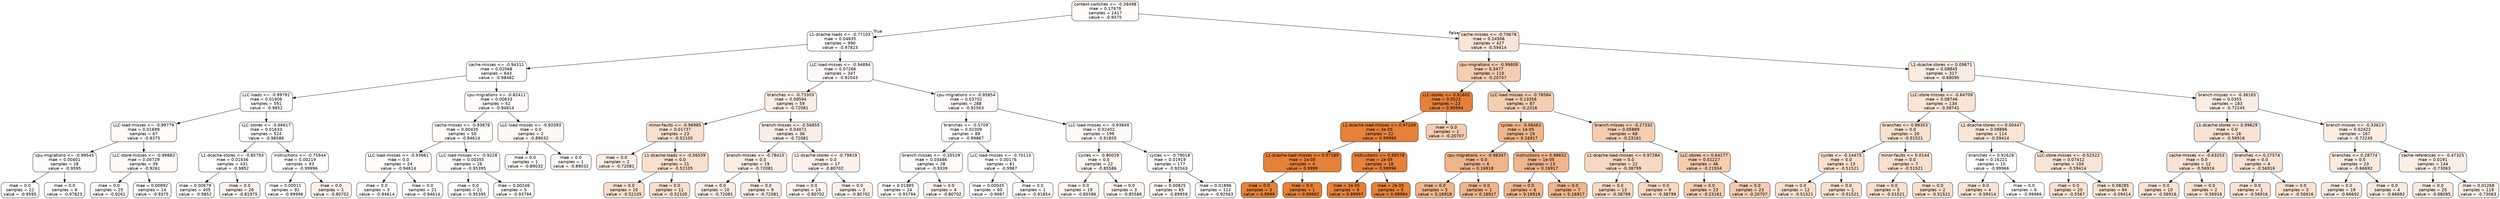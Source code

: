 digraph Tree {
node [shape=box, style="filled, rounded", color="black", fontname=helvetica] ;
edge [fontname=helvetica] ;
0 [label="context-switches <= -0.39498\nmae = 0.17679\nsamples = 1417\nvalue = -0.9375", fillcolor="#e5813908"] ;
1 [label="L1-dcache-loads <= -0.77103\nmae = 0.04835\nsamples = 990\nvalue = -0.97823", fillcolor="#e5813903"] ;
0 -> 1 [labeldistance=2.5, labelangle=45, headlabel="True"] ;
2 [label="cache-misses <= -0.94311\nmae = 0.02068\nsamples = 643\nvalue = -0.98482", fillcolor="#e5813902"] ;
1 -> 2 ;
3 [label="LLC-loads <= -0.99791\nmae = 0.01906\nsamples = 591\nvalue = -0.9852", fillcolor="#e5813902"] ;
2 -> 3 ;
4 [label="LLC-load-misses <= -0.99779\nmae = 0.01699\nsamples = 67\nvalue = -0.9375", fillcolor="#e5813908"] ;
3 -> 4 ;
5 [label="cpu-migrations <= -0.99545\nmae = 0.00401\nsamples = 28\nvalue = -0.9595", fillcolor="#e5813905"] ;
4 -> 5 ;
6 [label="mae = 0.0\nsamples = 22\nvalue = -0.9595", fillcolor="#e5813905"] ;
5 -> 6 ;
7 [label="mae = 0.0\nsamples = 6\nvalue = -0.97823", fillcolor="#e5813903"] ;
5 -> 7 ;
8 [label="LLC-store-misses <= -0.99883\nmae = 0.00729\nsamples = 39\nvalue = -0.9261", fillcolor="#e5813909"] ;
4 -> 8 ;
9 [label="mae = 0.0\nsamples = 25\nvalue = -0.9261", fillcolor="#e5813909"] ;
8 -> 9 ;
10 [label="mae = 0.00892\nsamples = 14\nvalue = -0.9375", fillcolor="#e5813908"] ;
8 -> 10 ;
11 [label="LLC-stores <= -0.66617\nmae = 0.01633\nsamples = 524\nvalue = -0.98586", fillcolor="#e5813902"] ;
3 -> 11 ;
12 [label="L1-dcache-stores <= -0.85793\nmae = 0.01636\nsamples = 431\nvalue = -0.9852", fillcolor="#e5813902"] ;
11 -> 12 ;
13 [label="mae = 0.00679\nsamples = 405\nvalue = -0.9852", fillcolor="#e5813902"] ;
12 -> 13 ;
14 [label="mae = 0.0\nsamples = 26\nvalue = -0.81975", fillcolor="#e5813917"] ;
12 -> 14 ;
15 [label="instructions <= -0.75944\nmae = 0.00219\nsamples = 93\nvalue = -0.99996", fillcolor="#e5813900"] ;
11 -> 15 ;
16 [label="mae = 0.00011\nsamples = 92\nvalue = -0.99996", fillcolor="#e5813900"] ;
15 -> 16 ;
17 [label="mae = 0.0\nsamples = 1\nvalue = -0.80702", fillcolor="#e5813919"] ;
15 -> 17 ;
18 [label="cpu-migrations <= -0.82411\nmae = 0.00633\nsamples = 52\nvalue = -0.94614", fillcolor="#e5813907"] ;
2 -> 18 ;
19 [label="cache-misses <= -0.93876\nmae = 0.00435\nsamples = 50\nvalue = -0.94614", fillcolor="#e5813907"] ;
18 -> 19 ;
20 [label="LLC-load-misses <= -0.93661\nmae = 0.0\nsamples = 24\nvalue = -0.94614", fillcolor="#e5813907"] ;
19 -> 20 ;
21 [label="mae = 0.0\nsamples = 3\nvalue = -0.94614", fillcolor="#e5813907"] ;
20 -> 21 ;
22 [label="mae = 0.0\nsamples = 21\nvalue = -0.94614", fillcolor="#e5813907"] ;
20 -> 22 ;
23 [label="LLC-load-misses <= -0.9228\nmae = 0.00355\nsamples = 26\nvalue = -0.95395", fillcolor="#e5813906"] ;
19 -> 23 ;
24 [label="mae = 0.0\nsamples = 21\nvalue = -0.95395", fillcolor="#e5813906"] ;
23 -> 24 ;
25 [label="mae = 0.00246\nsamples = 5\nvalue = -0.93794", fillcolor="#e5813908"] ;
23 -> 25 ;
26 [label="LLC-load-misses <= -0.92093\nmae = 0.0\nsamples = 2\nvalue = -0.89032", fillcolor="#e581390e"] ;
18 -> 26 ;
27 [label="mae = 0.0\nsamples = 1\nvalue = -0.89032", fillcolor="#e581390e"] ;
26 -> 27 ;
28 [label="mae = 0.0\nsamples = 1\nvalue = -0.89032", fillcolor="#e581390e"] ;
26 -> 28 ;
29 [label="LLC-load-misses <= -0.94894\nmae = 0.07266\nsamples = 347\nvalue = -0.92043", fillcolor="#e581390a"] ;
1 -> 29 ;
30 [label="branches <= -0.73303\nmae = 0.09594\nsamples = 59\nvalue = -0.72081", fillcolor="#e5813924"] ;
29 -> 30 ;
31 [label="minor-faults <= -0.96985\nmae = 0.01737\nsamples = 23\nvalue = -0.52105", fillcolor="#e581393d"] ;
30 -> 31 ;
32 [label="mae = 0.0\nsamples = 2\nvalue = -0.72081", fillcolor="#e5813924"] ;
31 -> 32 ;
33 [label="L1-dcache-loads <= -0.56539\nmae = 0.0\nsamples = 21\nvalue = -0.52105", fillcolor="#e581393d"] ;
31 -> 33 ;
34 [label="mae = 0.0\nsamples = 10\nvalue = -0.52105", fillcolor="#e581393d"] ;
33 -> 34 ;
35 [label="mae = 0.0\nsamples = 11\nvalue = -0.52105", fillcolor="#e581393d"] ;
33 -> 35 ;
36 [label="branch-misses <= -0.56855\nmae = 0.04071\nsamples = 36\nvalue = -0.72081", fillcolor="#e5813924"] ;
30 -> 36 ;
37 [label="branch-misses <= -0.78415\nmae = 0.0\nsamples = 19\nvalue = -0.72081", fillcolor="#e5813924"] ;
36 -> 37 ;
38 [label="mae = 0.0\nsamples = 10\nvalue = -0.72081", fillcolor="#e5813924"] ;
37 -> 38 ;
39 [label="mae = 0.0\nsamples = 9\nvalue = -0.72081", fillcolor="#e5813924"] ;
37 -> 39 ;
40 [label="L1-dcache-stores <= -0.79819\nmae = 0.0\nsamples = 17\nvalue = -0.80702", fillcolor="#e5813919"] ;
36 -> 40 ;
41 [label="mae = 0.0\nsamples = 14\nvalue = -0.80702", fillcolor="#e5813919"] ;
40 -> 41 ;
42 [label="mae = 0.0\nsamples = 3\nvalue = -0.80702", fillcolor="#e5813919"] ;
40 -> 42 ;
43 [label="cpu-migrations <= -0.95854\nmae = 0.03702\nsamples = 288\nvalue = -0.92563", fillcolor="#e5813909"] ;
29 -> 43 ;
44 [label="branches <= -0.5709\nmae = 0.02309\nsamples = 89\nvalue = -0.99867", fillcolor="#e5813900"] ;
43 -> 44 ;
45 [label="branch-misses <= -0.35529\nmae = 0.03486\nsamples = 28\nvalue = -0.9339", fillcolor="#e5813908"] ;
44 -> 45 ;
46 [label="mae = 0.01885\nsamples = 24\nvalue = -0.93794", fillcolor="#e5813908"] ;
45 -> 46 ;
47 [label="mae = 0.0\nsamples = 4\nvalue = -0.80702", fillcolor="#e5813919"] ;
45 -> 47 ;
48 [label="LLC-load-misses <= -0.70115\nmae = 0.00176\nsamples = 61\nvalue = -0.9987", fillcolor="#e5813900"] ;
44 -> 48 ;
49 [label="mae = 0.00045\nsamples = 60\nvalue = -0.9987", fillcolor="#e5813900"] ;
48 -> 49 ;
50 [label="mae = 0.0\nsamples = 1\nvalue = -0.91854", fillcolor="#e581390a"] ;
48 -> 50 ;
51 [label="LLC-load-misses <= -0.93849\nmae = 0.02402\nsamples = 199\nvalue = -0.91855", fillcolor="#e581390a"] ;
43 -> 51 ;
52 [label="cycles <= -0.80029\nmae = 0.0\nsamples = 22\nvalue = -0.85586", fillcolor="#e5813912"] ;
51 -> 52 ;
53 [label="mae = 0.0\nsamples = 19\nvalue = -0.85586", fillcolor="#e5813912"] ;
52 -> 53 ;
54 [label="mae = 0.0\nsamples = 3\nvalue = -0.85586", fillcolor="#e5813912"] ;
52 -> 54 ;
55 [label="cycles <= -0.79018\nmae = 0.01919\nsamples = 177\nvalue = -0.92043", fillcolor="#e581390a"] ;
51 -> 55 ;
56 [label="mae = 0.00825\nsamples = 65\nvalue = -0.89959", fillcolor="#e581390d"] ;
55 -> 56 ;
57 [label="mae = 0.01896\nsamples = 112\nvalue = -0.92563", fillcolor="#e5813909"] ;
55 -> 57 ;
58 [label="cache-misses <= -0.70678\nmae = 0.24506\nsamples = 427\nvalue = -0.59414", fillcolor="#e5813934"] ;
0 -> 58 [labeldistance=2.5, labelangle=-45, headlabel="False"] ;
59 [label="cpu-migrations <= -0.99808\nmae = 0.3477\nsamples = 110\nvalue = -0.20707", fillcolor="#e5813965"] ;
58 -> 59 ;
60 [label="LLC-stores <= 0.61602\nmae = 0.0525\nsamples = 23\nvalue = 0.99994", fillcolor="#e58139ff"] ;
59 -> 60 ;
61 [label="L1-dcache-load-misses <= 0.97209\nmae = 3e-05\nsamples = 22\nvalue = 0.99995", fillcolor="#e58139ff"] ;
60 -> 61 ;
62 [label="L1-dcache-load-misses <= 0.97189\nmae = 1e-05\nsamples = 4\nvalue = 0.9999", fillcolor="#e58139ff"] ;
61 -> 62 ;
63 [label="mae = 0.0\nsamples = 3\nvalue = 0.9999", fillcolor="#e58139ff"] ;
62 -> 63 ;
64 [label="mae = 0.0\nsamples = 1\nvalue = 0.99992", fillcolor="#e58139ff"] ;
62 -> 64 ;
65 [label="instructions <= 0.98578\nmae = 2e-05\nsamples = 18\nvalue = 0.99996", fillcolor="#e58139ff"] ;
61 -> 65 ;
66 [label="mae = 2e-05\nsamples = 9\nvalue = 0.99997", fillcolor="#e58139ff"] ;
65 -> 66 ;
67 [label="mae = 2e-05\nsamples = 9\nvalue = 0.99994", fillcolor="#e58139ff"] ;
65 -> 67 ;
68 [label="mae = 0.0\nsamples = 1\nvalue = -0.20707", fillcolor="#e5813965"] ;
60 -> 68 ;
69 [label="LLC-load-misses <= -0.78584\nmae = 0.13356\nsamples = 87\nvalue = -0.2316", fillcolor="#e5813962"] ;
59 -> 69 ;
70 [label="cycles <= -0.08463\nmae = 1e-05\nsamples = 19\nvalue = 0.16917", fillcolor="#e5813995"] ;
69 -> 70 ;
71 [label="cpu-migrations <= -0.98347\nmae = 0.0\nsamples = 6\nvalue = 0.16918", fillcolor="#e5813995"] ;
70 -> 71 ;
72 [label="mae = 0.0\nsamples = 5\nvalue = 0.16918", fillcolor="#e5813995"] ;
71 -> 72 ;
73 [label="mae = 0.0\nsamples = 1\nvalue = 0.16917", fillcolor="#e5813995"] ;
71 -> 73 ;
74 [label="instructions <= 0.98652\nmae = 1e-05\nsamples = 13\nvalue = 0.16917", fillcolor="#e5813995"] ;
70 -> 74 ;
75 [label="mae = 0.0\nsamples = 6\nvalue = 0.16916", fillcolor="#e5813995"] ;
74 -> 75 ;
76 [label="mae = 0.0\nsamples = 7\nvalue = 0.16917", fillcolor="#e5813995"] ;
74 -> 76 ;
77 [label="branch-misses <= -0.27332\nmae = 0.05889\nsamples = 68\nvalue = -0.23161", fillcolor="#e5813962"] ;
69 -> 77 ;
78 [label="L1-dcache-load-misses <= 0.97284\nmae = 0.0\nsamples = 22\nvalue = -0.38799", fillcolor="#e581394e"] ;
77 -> 78 ;
79 [label="mae = 0.0\nsamples = 13\nvalue = -0.38799", fillcolor="#e581394e"] ;
78 -> 79 ;
80 [label="mae = 0.0\nsamples = 9\nvalue = -0.38799", fillcolor="#e581394e"] ;
78 -> 80 ;
81 [label="LLC-stores <= 0.64177\nmae = 0.01227\nsamples = 46\nvalue = -0.21934", fillcolor="#e5813964"] ;
77 -> 81 ;
82 [label="mae = 0.0\nsamples = 23\nvalue = -0.23161", fillcolor="#e5813962"] ;
81 -> 82 ;
83 [label="mae = 0.0\nsamples = 23\nvalue = -0.20707", fillcolor="#e5813965"] ;
81 -> 83 ;
84 [label="L1-dcache-stores <= 0.09871\nmae = 0.08845\nsamples = 317\nvalue = -0.68095", fillcolor="#e5813929"] ;
58 -> 84 ;
85 [label="LLC-store-misses <= -0.64709\nmae = 0.08746\nsamples = 134\nvalue = -0.58741", fillcolor="#e5813935"] ;
84 -> 85 ;
86 [label="branches <= 0.88303\nmae = 0.0\nsamples = 20\nvalue = -0.51521", fillcolor="#e581393e"] ;
85 -> 86 ;
87 [label="cycles <= -0.14475\nmae = 0.0\nsamples = 13\nvalue = -0.51521", fillcolor="#e581393e"] ;
86 -> 87 ;
88 [label="mae = 0.0\nsamples = 12\nvalue = -0.51521", fillcolor="#e581393e"] ;
87 -> 88 ;
89 [label="mae = 0.0\nsamples = 1\nvalue = -0.51521", fillcolor="#e581393e"] ;
87 -> 89 ;
90 [label="minor-faults <= 0.0144\nmae = 0.0\nsamples = 7\nvalue = -0.51521", fillcolor="#e581393e"] ;
86 -> 90 ;
91 [label="mae = 0.0\nsamples = 5\nvalue = -0.51521", fillcolor="#e581393e"] ;
90 -> 91 ;
92 [label="mae = 0.0\nsamples = 2\nvalue = -0.51521", fillcolor="#e581393e"] ;
90 -> 92 ;
93 [label="L1-dcache-stores <= 0.00447\nmae = 0.08896\nsamples = 114\nvalue = -0.59414", fillcolor="#e5813934"] ;
85 -> 93 ;
94 [label="branches <= 0.92628\nmae = 0.16221\nsamples = 10\nvalue = -0.99966", fillcolor="#e5813900"] ;
93 -> 94 ;
95 [label="mae = 0.0\nsamples = 4\nvalue = -0.59414", fillcolor="#e5813934"] ;
94 -> 95 ;
96 [label="mae = 0.0\nsamples = 6\nvalue = -0.99966", fillcolor="#e5813900"] ;
94 -> 96 ;
97 [label="LLC-store-misses <= -0.52522\nmae = 0.07412\nsamples = 104\nvalue = -0.59414", fillcolor="#e5813934"] ;
93 -> 97 ;
98 [label="mae = 0.0\nsamples = 20\nvalue = -0.5567", fillcolor="#e5813939"] ;
97 -> 98 ;
99 [label="mae = 0.08285\nsamples = 84\nvalue = -0.59414", fillcolor="#e5813934"] ;
97 -> 99 ;
100 [label="branch-misses <= -0.36165\nmae = 0.0355\nsamples = 183\nvalue = -0.72245", fillcolor="#e5813923"] ;
84 -> 100 ;
101 [label="L1-dcache-stores <= 0.99629\nmae = 0.0\nsamples = 16\nvalue = -0.56916", fillcolor="#e5813937"] ;
100 -> 101 ;
102 [label="cache-misses <= -0.63253\nmae = 0.0\nsamples = 12\nvalue = -0.56916", fillcolor="#e5813937"] ;
101 -> 102 ;
103 [label="mae = 0.0\nsamples = 10\nvalue = -0.56916", fillcolor="#e5813937"] ;
102 -> 103 ;
104 [label="mae = 0.0\nsamples = 2\nvalue = -0.56916", fillcolor="#e5813937"] ;
102 -> 104 ;
105 [label="branches <= 0.27574\nmae = 0.0\nsamples = 4\nvalue = -0.56916", fillcolor="#e5813937"] ;
101 -> 105 ;
106 [label="mae = 0.0\nsamples = 1\nvalue = -0.56916", fillcolor="#e5813937"] ;
105 -> 106 ;
107 [label="mae = 0.0\nsamples = 3\nvalue = -0.56916", fillcolor="#e5813937"] ;
105 -> 107 ;
108 [label="branch-misses <= -0.33623\nmae = 0.02422\nsamples = 167\nvalue = -0.72245", fillcolor="#e5813923"] ;
100 -> 108 ;
109 [label="branches <= 0.28774\nmae = 0.0\nsamples = 23\nvalue = -0.66692", fillcolor="#e581392a"] ;
108 -> 109 ;
110 [label="mae = 0.0\nsamples = 19\nvalue = -0.66692", fillcolor="#e581392a"] ;
109 -> 110 ;
111 [label="mae = 0.0\nsamples = 4\nvalue = -0.66692", fillcolor="#e581392a"] ;
109 -> 111 ;
112 [label="cache-references <= -0.47325\nmae = 0.0191\nsamples = 144\nvalue = -0.73063", fillcolor="#e5813922"] ;
108 -> 112 ;
113 [label="mae = 0.0\nsamples = 25\nvalue = -0.68095", fillcolor="#e5813929"] ;
112 -> 113 ;
114 [label="mae = 0.01268\nsamples = 119\nvalue = -0.73063", fillcolor="#e5813922"] ;
112 -> 114 ;
}